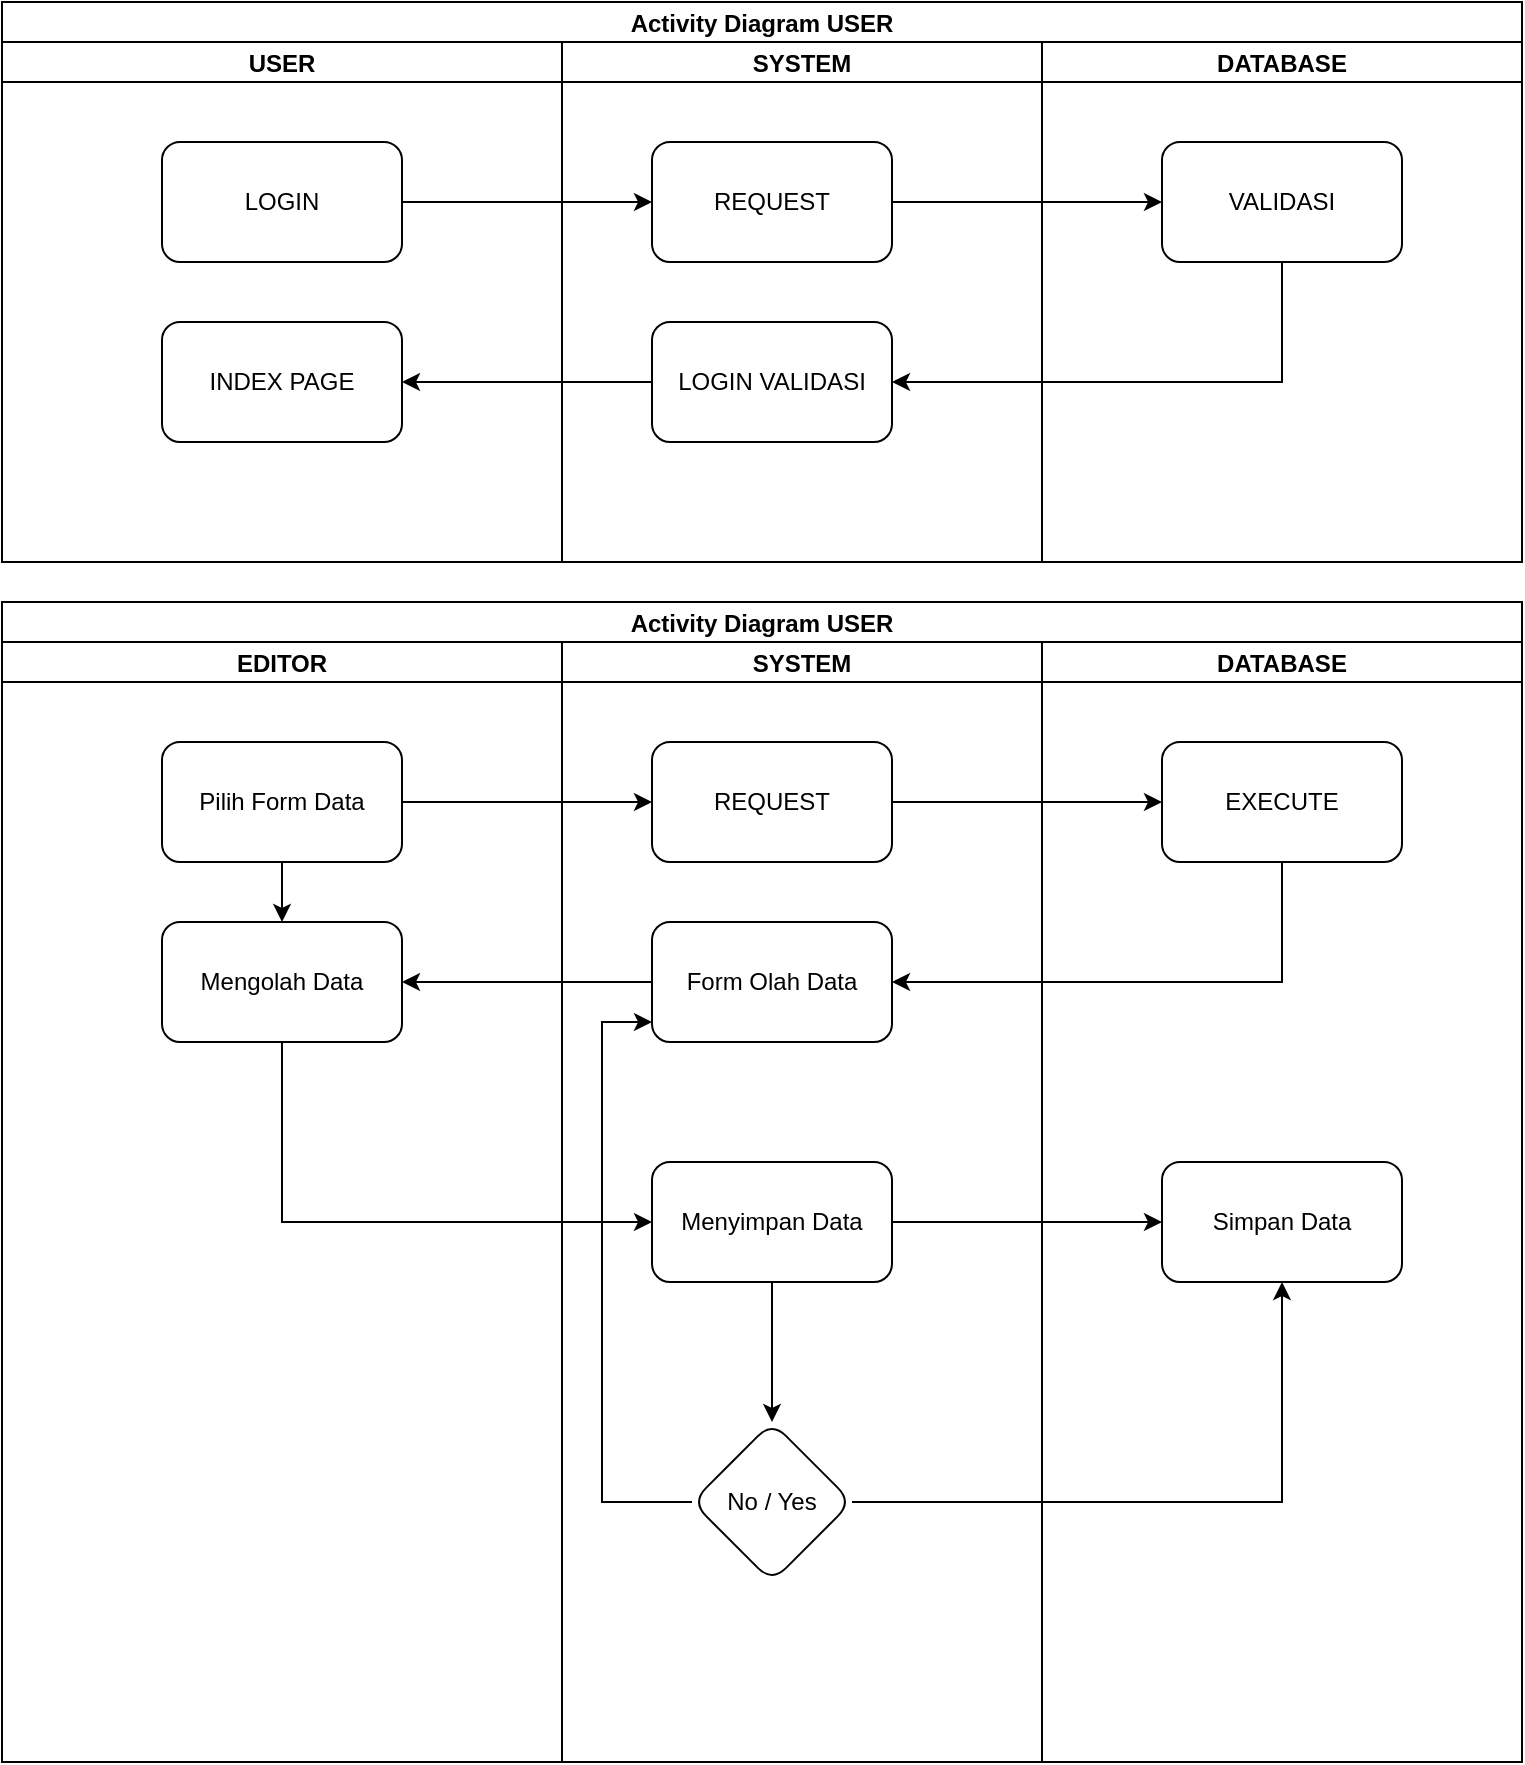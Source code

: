 <mxfile version="18.0.6" type="github">
  <diagram id="2AaTSGa9Z8BQQ-PvD9Bo" name="Page-1">
    <mxGraphModel dx="2062" dy="786" grid="1" gridSize="10" guides="1" tooltips="1" connect="1" arrows="1" fold="1" page="1" pageScale="1" pageWidth="850" pageHeight="1100" math="0" shadow="0">
      <root>
        <mxCell id="0" />
        <mxCell id="1" parent="0" />
        <mxCell id="z37K9zNzW6ptEr3GRiFR-33" value="Activity Diagram USER" style="swimlane;childLayout=stackLayout;resizeParent=1;resizeParentMax=0;startSize=20;" vertex="1" parent="1">
          <mxGeometry x="40" y="120" width="760" height="280" as="geometry" />
        </mxCell>
        <mxCell id="z37K9zNzW6ptEr3GRiFR-34" value="USER" style="swimlane;startSize=20;" vertex="1" parent="z37K9zNzW6ptEr3GRiFR-33">
          <mxGeometry y="20" width="280" height="260" as="geometry" />
        </mxCell>
        <mxCell id="z37K9zNzW6ptEr3GRiFR-38" value="LOGIN" style="rounded=1;whiteSpace=wrap;html=1;" vertex="1" parent="z37K9zNzW6ptEr3GRiFR-34">
          <mxGeometry x="80" y="50" width="120" height="60" as="geometry" />
        </mxCell>
        <mxCell id="z37K9zNzW6ptEr3GRiFR-42" value="INDEX PAGE" style="rounded=1;whiteSpace=wrap;html=1;" vertex="1" parent="z37K9zNzW6ptEr3GRiFR-34">
          <mxGeometry x="80" y="140" width="120" height="60" as="geometry" />
        </mxCell>
        <mxCell id="z37K9zNzW6ptEr3GRiFR-35" value="SYSTEM" style="swimlane;startSize=20;" vertex="1" parent="z37K9zNzW6ptEr3GRiFR-33">
          <mxGeometry x="280" y="20" width="240" height="260" as="geometry" />
        </mxCell>
        <mxCell id="z37K9zNzW6ptEr3GRiFR-39" value="REQUEST" style="rounded=1;whiteSpace=wrap;html=1;" vertex="1" parent="z37K9zNzW6ptEr3GRiFR-35">
          <mxGeometry x="45" y="50" width="120" height="60" as="geometry" />
        </mxCell>
        <mxCell id="z37K9zNzW6ptEr3GRiFR-41" value="LOGIN VALIDASI" style="rounded=1;whiteSpace=wrap;html=1;" vertex="1" parent="z37K9zNzW6ptEr3GRiFR-35">
          <mxGeometry x="45" y="140" width="120" height="60" as="geometry" />
        </mxCell>
        <mxCell id="z37K9zNzW6ptEr3GRiFR-36" value="DATABASE" style="swimlane;startSize=20;" vertex="1" parent="z37K9zNzW6ptEr3GRiFR-33">
          <mxGeometry x="520" y="20" width="240" height="260" as="geometry" />
        </mxCell>
        <mxCell id="z37K9zNzW6ptEr3GRiFR-40" value="VALIDASI" style="rounded=1;whiteSpace=wrap;html=1;" vertex="1" parent="z37K9zNzW6ptEr3GRiFR-36">
          <mxGeometry x="60" y="50" width="120" height="60" as="geometry" />
        </mxCell>
        <mxCell id="z37K9zNzW6ptEr3GRiFR-43" style="edgeStyle=orthogonalEdgeStyle;rounded=0;orthogonalLoop=1;jettySize=auto;html=1;entryX=0;entryY=0.5;entryDx=0;entryDy=0;" edge="1" parent="z37K9zNzW6ptEr3GRiFR-33" source="z37K9zNzW6ptEr3GRiFR-38" target="z37K9zNzW6ptEr3GRiFR-39">
          <mxGeometry relative="1" as="geometry" />
        </mxCell>
        <mxCell id="z37K9zNzW6ptEr3GRiFR-44" style="edgeStyle=orthogonalEdgeStyle;rounded=0;orthogonalLoop=1;jettySize=auto;html=1;" edge="1" parent="z37K9zNzW6ptEr3GRiFR-33" source="z37K9zNzW6ptEr3GRiFR-39" target="z37K9zNzW6ptEr3GRiFR-40">
          <mxGeometry relative="1" as="geometry" />
        </mxCell>
        <mxCell id="z37K9zNzW6ptEr3GRiFR-45" style="edgeStyle=orthogonalEdgeStyle;rounded=0;orthogonalLoop=1;jettySize=auto;html=1;entryX=1;entryY=0.5;entryDx=0;entryDy=0;" edge="1" parent="z37K9zNzW6ptEr3GRiFR-33" source="z37K9zNzW6ptEr3GRiFR-40" target="z37K9zNzW6ptEr3GRiFR-41">
          <mxGeometry relative="1" as="geometry">
            <Array as="points">
              <mxPoint x="640" y="190" />
            </Array>
          </mxGeometry>
        </mxCell>
        <mxCell id="z37K9zNzW6ptEr3GRiFR-46" style="edgeStyle=orthogonalEdgeStyle;rounded=0;orthogonalLoop=1;jettySize=auto;html=1;entryX=1;entryY=0.5;entryDx=0;entryDy=0;" edge="1" parent="z37K9zNzW6ptEr3GRiFR-33" source="z37K9zNzW6ptEr3GRiFR-41" target="z37K9zNzW6ptEr3GRiFR-42">
          <mxGeometry relative="1" as="geometry" />
        </mxCell>
        <mxCell id="z37K9zNzW6ptEr3GRiFR-47" value="Activity Diagram USER" style="swimlane;childLayout=stackLayout;resizeParent=1;resizeParentMax=0;startSize=20;" vertex="1" parent="1">
          <mxGeometry x="40" y="420" width="760" height="580" as="geometry" />
        </mxCell>
        <mxCell id="z37K9zNzW6ptEr3GRiFR-48" value="EDITOR" style="swimlane;startSize=20;" vertex="1" parent="z37K9zNzW6ptEr3GRiFR-47">
          <mxGeometry y="20" width="280" height="560" as="geometry" />
        </mxCell>
        <mxCell id="z37K9zNzW6ptEr3GRiFR-63" style="edgeStyle=orthogonalEdgeStyle;rounded=0;orthogonalLoop=1;jettySize=auto;html=1;entryX=0.5;entryY=0;entryDx=0;entryDy=0;" edge="1" parent="z37K9zNzW6ptEr3GRiFR-48" source="z37K9zNzW6ptEr3GRiFR-49" target="z37K9zNzW6ptEr3GRiFR-50">
          <mxGeometry relative="1" as="geometry" />
        </mxCell>
        <mxCell id="z37K9zNzW6ptEr3GRiFR-49" value="Pilih Form Data" style="rounded=1;whiteSpace=wrap;html=1;" vertex="1" parent="z37K9zNzW6ptEr3GRiFR-48">
          <mxGeometry x="80" y="50" width="120" height="60" as="geometry" />
        </mxCell>
        <mxCell id="z37K9zNzW6ptEr3GRiFR-50" value="Mengolah Data" style="rounded=1;whiteSpace=wrap;html=1;" vertex="1" parent="z37K9zNzW6ptEr3GRiFR-48">
          <mxGeometry x="80" y="140" width="120" height="60" as="geometry" />
        </mxCell>
        <mxCell id="z37K9zNzW6ptEr3GRiFR-51" value="SYSTEM" style="swimlane;startSize=20;" vertex="1" parent="z37K9zNzW6ptEr3GRiFR-47">
          <mxGeometry x="280" y="20" width="240" height="560" as="geometry" />
        </mxCell>
        <mxCell id="z37K9zNzW6ptEr3GRiFR-52" value="REQUEST" style="rounded=1;whiteSpace=wrap;html=1;" vertex="1" parent="z37K9zNzW6ptEr3GRiFR-51">
          <mxGeometry x="45" y="50" width="120" height="60" as="geometry" />
        </mxCell>
        <mxCell id="z37K9zNzW6ptEr3GRiFR-53" value="Form Olah Data" style="rounded=1;whiteSpace=wrap;html=1;" vertex="1" parent="z37K9zNzW6ptEr3GRiFR-51">
          <mxGeometry x="45" y="140" width="120" height="60" as="geometry" />
        </mxCell>
        <mxCell id="z37K9zNzW6ptEr3GRiFR-66" value="" style="edgeStyle=orthogonalEdgeStyle;rounded=0;orthogonalLoop=1;jettySize=auto;html=1;" edge="1" parent="z37K9zNzW6ptEr3GRiFR-51" source="z37K9zNzW6ptEr3GRiFR-60" target="z37K9zNzW6ptEr3GRiFR-65">
          <mxGeometry relative="1" as="geometry" />
        </mxCell>
        <mxCell id="z37K9zNzW6ptEr3GRiFR-60" value="Menyimpan Data" style="rounded=1;whiteSpace=wrap;html=1;" vertex="1" parent="z37K9zNzW6ptEr3GRiFR-51">
          <mxGeometry x="45" y="260" width="120" height="60" as="geometry" />
        </mxCell>
        <mxCell id="z37K9zNzW6ptEr3GRiFR-65" value="No / Yes" style="rhombus;whiteSpace=wrap;html=1;rounded=1;" vertex="1" parent="z37K9zNzW6ptEr3GRiFR-51">
          <mxGeometry x="65" y="390" width="80" height="80" as="geometry" />
        </mxCell>
        <mxCell id="z37K9zNzW6ptEr3GRiFR-67" style="edgeStyle=orthogonalEdgeStyle;rounded=0;orthogonalLoop=1;jettySize=auto;html=1;" edge="1" parent="z37K9zNzW6ptEr3GRiFR-51" source="z37K9zNzW6ptEr3GRiFR-65" target="z37K9zNzW6ptEr3GRiFR-53">
          <mxGeometry relative="1" as="geometry">
            <mxPoint x="10" y="200" as="targetPoint" />
            <Array as="points">
              <mxPoint x="20" y="430" />
              <mxPoint x="20" y="190" />
            </Array>
          </mxGeometry>
        </mxCell>
        <mxCell id="z37K9zNzW6ptEr3GRiFR-54" value="DATABASE" style="swimlane;startSize=20;" vertex="1" parent="z37K9zNzW6ptEr3GRiFR-47">
          <mxGeometry x="520" y="20" width="240" height="560" as="geometry" />
        </mxCell>
        <mxCell id="z37K9zNzW6ptEr3GRiFR-55" value="EXECUTE" style="rounded=1;whiteSpace=wrap;html=1;" vertex="1" parent="z37K9zNzW6ptEr3GRiFR-54">
          <mxGeometry x="60" y="50" width="120" height="60" as="geometry" />
        </mxCell>
        <mxCell id="z37K9zNzW6ptEr3GRiFR-61" value="Simpan Data" style="rounded=1;whiteSpace=wrap;html=1;" vertex="1" parent="z37K9zNzW6ptEr3GRiFR-54">
          <mxGeometry x="60" y="260" width="120" height="60" as="geometry" />
        </mxCell>
        <mxCell id="z37K9zNzW6ptEr3GRiFR-56" style="edgeStyle=orthogonalEdgeStyle;rounded=0;orthogonalLoop=1;jettySize=auto;html=1;entryX=0;entryY=0.5;entryDx=0;entryDy=0;" edge="1" parent="z37K9zNzW6ptEr3GRiFR-47" source="z37K9zNzW6ptEr3GRiFR-49" target="z37K9zNzW6ptEr3GRiFR-52">
          <mxGeometry relative="1" as="geometry" />
        </mxCell>
        <mxCell id="z37K9zNzW6ptEr3GRiFR-57" style="edgeStyle=orthogonalEdgeStyle;rounded=0;orthogonalLoop=1;jettySize=auto;html=1;" edge="1" parent="z37K9zNzW6ptEr3GRiFR-47" source="z37K9zNzW6ptEr3GRiFR-52" target="z37K9zNzW6ptEr3GRiFR-55">
          <mxGeometry relative="1" as="geometry" />
        </mxCell>
        <mxCell id="z37K9zNzW6ptEr3GRiFR-58" style="edgeStyle=orthogonalEdgeStyle;rounded=0;orthogonalLoop=1;jettySize=auto;html=1;entryX=1;entryY=0.5;entryDx=0;entryDy=0;" edge="1" parent="z37K9zNzW6ptEr3GRiFR-47" source="z37K9zNzW6ptEr3GRiFR-55" target="z37K9zNzW6ptEr3GRiFR-53">
          <mxGeometry relative="1" as="geometry">
            <Array as="points">
              <mxPoint x="640" y="190" />
            </Array>
          </mxGeometry>
        </mxCell>
        <mxCell id="z37K9zNzW6ptEr3GRiFR-59" style="edgeStyle=orthogonalEdgeStyle;rounded=0;orthogonalLoop=1;jettySize=auto;html=1;entryX=1;entryY=0.5;entryDx=0;entryDy=0;" edge="1" parent="z37K9zNzW6ptEr3GRiFR-47" source="z37K9zNzW6ptEr3GRiFR-53" target="z37K9zNzW6ptEr3GRiFR-50">
          <mxGeometry relative="1" as="geometry" />
        </mxCell>
        <mxCell id="z37K9zNzW6ptEr3GRiFR-62" style="edgeStyle=orthogonalEdgeStyle;rounded=0;orthogonalLoop=1;jettySize=auto;html=1;entryX=0;entryY=0.5;entryDx=0;entryDy=0;" edge="1" parent="z37K9zNzW6ptEr3GRiFR-47" source="z37K9zNzW6ptEr3GRiFR-50" target="z37K9zNzW6ptEr3GRiFR-60">
          <mxGeometry relative="1" as="geometry">
            <Array as="points">
              <mxPoint x="140" y="310" />
            </Array>
          </mxGeometry>
        </mxCell>
        <mxCell id="z37K9zNzW6ptEr3GRiFR-64" style="edgeStyle=orthogonalEdgeStyle;rounded=0;orthogonalLoop=1;jettySize=auto;html=1;" edge="1" parent="z37K9zNzW6ptEr3GRiFR-47" source="z37K9zNzW6ptEr3GRiFR-60" target="z37K9zNzW6ptEr3GRiFR-61">
          <mxGeometry relative="1" as="geometry" />
        </mxCell>
        <mxCell id="z37K9zNzW6ptEr3GRiFR-68" style="edgeStyle=orthogonalEdgeStyle;rounded=0;orthogonalLoop=1;jettySize=auto;html=1;entryX=0.5;entryY=1;entryDx=0;entryDy=0;" edge="1" parent="z37K9zNzW6ptEr3GRiFR-47" source="z37K9zNzW6ptEr3GRiFR-65" target="z37K9zNzW6ptEr3GRiFR-61">
          <mxGeometry relative="1" as="geometry">
            <mxPoint x="660" y="450" as="targetPoint" />
          </mxGeometry>
        </mxCell>
      </root>
    </mxGraphModel>
  </diagram>
</mxfile>
